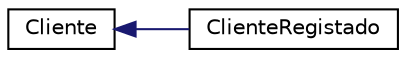 digraph "Graphical Class Hierarchy"
{
  edge [fontname="Helvetica",fontsize="10",labelfontname="Helvetica",labelfontsize="10"];
  node [fontname="Helvetica",fontsize="10",shape=record];
  rankdir="LR";
  Node0 [label="Cliente",height=0.2,width=0.4,color="black", fillcolor="white", style="filled",URL="$classCliente.html",tooltip="Class for cliente. "];
  Node0 -> Node1 [dir="back",color="midnightblue",fontsize="10",style="solid",fontname="Helvetica"];
  Node1 [label="ClienteRegistado",height=0.2,width=0.4,color="black", fillcolor="white", style="filled",URL="$classClienteRegistado.html",tooltip="Class for cliente registado. "];
}
